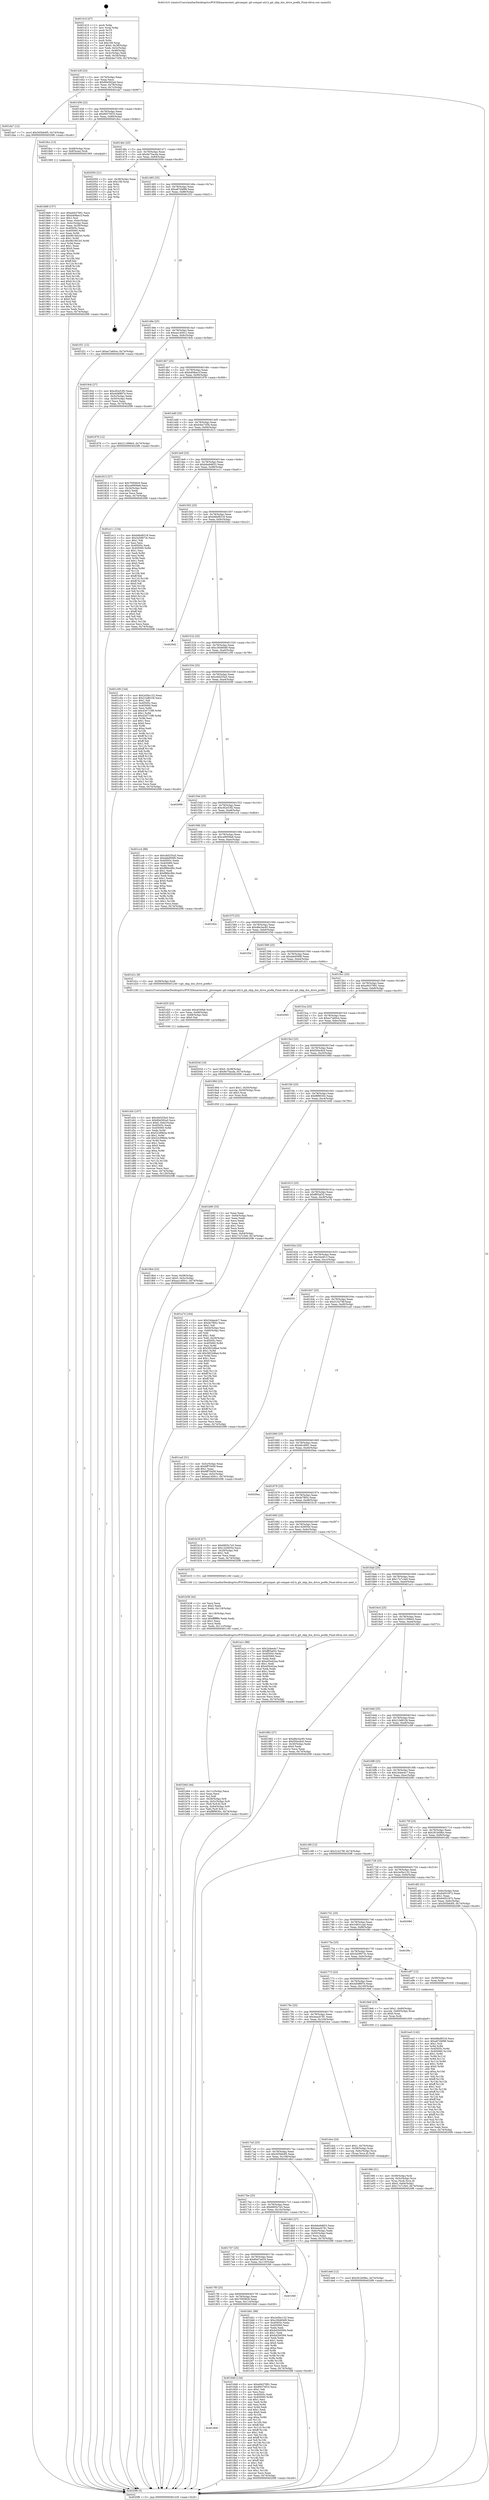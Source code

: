digraph "0x401410" {
  label = "0x401410 (/mnt/c/Users/mathe/Desktop/tcc/POCII/binaries/extr_gitcompat..git-compat-util.h_git_skip_dos_drive_prefix_Final-ollvm.out::main(0))"
  labelloc = "t"
  node[shape=record]

  Entry [label="",width=0.3,height=0.3,shape=circle,fillcolor=black,style=filled]
  "0x40143f" [label="{
     0x40143f [23]\l
     | [instrs]\l
     &nbsp;&nbsp;0x40143f \<+3\>: mov -0x74(%rbp),%eax\l
     &nbsp;&nbsp;0x401442 \<+2\>: mov %eax,%ecx\l
     &nbsp;&nbsp;0x401444 \<+6\>: sub $0x80e592a0,%ecx\l
     &nbsp;&nbsp;0x40144a \<+3\>: mov %eax,-0x78(%rbp)\l
     &nbsp;&nbsp;0x40144d \<+3\>: mov %ecx,-0x7c(%rbp)\l
     &nbsp;&nbsp;0x401450 \<+6\>: je 0000000000401da7 \<main+0x997\>\l
  }"]
  "0x401da7" [label="{
     0x401da7 [12]\l
     | [instrs]\l
     &nbsp;&nbsp;0x401da7 \<+7\>: movl $0x505b64f5,-0x74(%rbp)\l
     &nbsp;&nbsp;0x401dae \<+5\>: jmp 00000000004020f6 \<main+0xce6\>\l
  }"]
  "0x401456" [label="{
     0x401456 [22]\l
     | [instrs]\l
     &nbsp;&nbsp;0x401456 \<+5\>: jmp 000000000040145b \<main+0x4b\>\l
     &nbsp;&nbsp;0x40145b \<+3\>: mov -0x78(%rbp),%eax\l
     &nbsp;&nbsp;0x40145e \<+5\>: sub $0x89370f10,%eax\l
     &nbsp;&nbsp;0x401463 \<+3\>: mov %eax,-0x80(%rbp)\l
     &nbsp;&nbsp;0x401466 \<+6\>: je 00000000004018cc \<main+0x4bc\>\l
  }"]
  Exit [label="",width=0.3,height=0.3,shape=circle,fillcolor=black,style=filled,peripheries=2]
  "0x4018cc" [label="{
     0x4018cc [13]\l
     | [instrs]\l
     &nbsp;&nbsp;0x4018cc \<+4\>: mov -0x48(%rbp),%rax\l
     &nbsp;&nbsp;0x4018d0 \<+4\>: mov 0x8(%rax),%rdi\l
     &nbsp;&nbsp;0x4018d4 \<+5\>: call 0000000000401060 \<atoi@plt\>\l
     | [calls]\l
     &nbsp;&nbsp;0x401060 \{1\} (unknown)\l
  }"]
  "0x40146c" [label="{
     0x40146c [25]\l
     | [instrs]\l
     &nbsp;&nbsp;0x40146c \<+5\>: jmp 0000000000401471 \<main+0x61\>\l
     &nbsp;&nbsp;0x401471 \<+3\>: mov -0x78(%rbp),%eax\l
     &nbsp;&nbsp;0x401474 \<+5\>: sub $0x9e75acda,%eax\l
     &nbsp;&nbsp;0x401479 \<+6\>: mov %eax,-0x84(%rbp)\l
     &nbsp;&nbsp;0x40147f \<+6\>: je 0000000000402050 \<main+0xc40\>\l
  }"]
  "0x401ea3" [label="{
     0x401ea3 [142]\l
     | [instrs]\l
     &nbsp;&nbsp;0x401ea3 \<+5\>: mov $0xb6bd9318,%ecx\l
     &nbsp;&nbsp;0x401ea8 \<+5\>: mov $0xa87d4f98,%edx\l
     &nbsp;&nbsp;0x401ead \<+3\>: mov $0x1,%sil\l
     &nbsp;&nbsp;0x401eb0 \<+3\>: xor %r8d,%r8d\l
     &nbsp;&nbsp;0x401eb3 \<+8\>: mov 0x40505c,%r9d\l
     &nbsp;&nbsp;0x401ebb \<+8\>: mov 0x405060,%r10d\l
     &nbsp;&nbsp;0x401ec3 \<+4\>: sub $0x1,%r8d\l
     &nbsp;&nbsp;0x401ec7 \<+3\>: mov %r9d,%r11d\l
     &nbsp;&nbsp;0x401eca \<+3\>: add %r8d,%r11d\l
     &nbsp;&nbsp;0x401ecd \<+4\>: imul %r11d,%r9d\l
     &nbsp;&nbsp;0x401ed1 \<+4\>: and $0x1,%r9d\l
     &nbsp;&nbsp;0x401ed5 \<+4\>: cmp $0x0,%r9d\l
     &nbsp;&nbsp;0x401ed9 \<+3\>: sete %bl\l
     &nbsp;&nbsp;0x401edc \<+4\>: cmp $0xa,%r10d\l
     &nbsp;&nbsp;0x401ee0 \<+4\>: setl %r14b\l
     &nbsp;&nbsp;0x401ee4 \<+3\>: mov %bl,%r15b\l
     &nbsp;&nbsp;0x401ee7 \<+4\>: xor $0xff,%r15b\l
     &nbsp;&nbsp;0x401eeb \<+3\>: mov %r14b,%r12b\l
     &nbsp;&nbsp;0x401eee \<+4\>: xor $0xff,%r12b\l
     &nbsp;&nbsp;0x401ef2 \<+4\>: xor $0x1,%sil\l
     &nbsp;&nbsp;0x401ef6 \<+3\>: mov %r15b,%r13b\l
     &nbsp;&nbsp;0x401ef9 \<+4\>: and $0xff,%r13b\l
     &nbsp;&nbsp;0x401efd \<+3\>: and %sil,%bl\l
     &nbsp;&nbsp;0x401f00 \<+3\>: mov %r12b,%al\l
     &nbsp;&nbsp;0x401f03 \<+2\>: and $0xff,%al\l
     &nbsp;&nbsp;0x401f05 \<+3\>: and %sil,%r14b\l
     &nbsp;&nbsp;0x401f08 \<+3\>: or %bl,%r13b\l
     &nbsp;&nbsp;0x401f0b \<+3\>: or %r14b,%al\l
     &nbsp;&nbsp;0x401f0e \<+3\>: xor %al,%r13b\l
     &nbsp;&nbsp;0x401f11 \<+3\>: or %r12b,%r15b\l
     &nbsp;&nbsp;0x401f14 \<+4\>: xor $0xff,%r15b\l
     &nbsp;&nbsp;0x401f18 \<+4\>: or $0x1,%sil\l
     &nbsp;&nbsp;0x401f1c \<+3\>: and %sil,%r15b\l
     &nbsp;&nbsp;0x401f1f \<+3\>: or %r15b,%r13b\l
     &nbsp;&nbsp;0x401f22 \<+4\>: test $0x1,%r13b\l
     &nbsp;&nbsp;0x401f26 \<+3\>: cmovne %edx,%ecx\l
     &nbsp;&nbsp;0x401f29 \<+3\>: mov %ecx,-0x74(%rbp)\l
     &nbsp;&nbsp;0x401f2c \<+5\>: jmp 00000000004020f6 \<main+0xce6\>\l
  }"]
  "0x402050" [label="{
     0x402050 [21]\l
     | [instrs]\l
     &nbsp;&nbsp;0x402050 \<+3\>: mov -0x38(%rbp),%eax\l
     &nbsp;&nbsp;0x402053 \<+7\>: add $0x108,%rsp\l
     &nbsp;&nbsp;0x40205a \<+1\>: pop %rbx\l
     &nbsp;&nbsp;0x40205b \<+2\>: pop %r12\l
     &nbsp;&nbsp;0x40205d \<+2\>: pop %r13\l
     &nbsp;&nbsp;0x40205f \<+2\>: pop %r14\l
     &nbsp;&nbsp;0x402061 \<+2\>: pop %r15\l
     &nbsp;&nbsp;0x402063 \<+1\>: pop %rbp\l
     &nbsp;&nbsp;0x402064 \<+1\>: ret\l
  }"]
  "0x401485" [label="{
     0x401485 [25]\l
     | [instrs]\l
     &nbsp;&nbsp;0x401485 \<+5\>: jmp 000000000040148a \<main+0x7a\>\l
     &nbsp;&nbsp;0x40148a \<+3\>: mov -0x78(%rbp),%eax\l
     &nbsp;&nbsp;0x40148d \<+5\>: sub $0xa87d4f98,%eax\l
     &nbsp;&nbsp;0x401492 \<+6\>: mov %eax,-0x88(%rbp)\l
     &nbsp;&nbsp;0x401498 \<+6\>: je 0000000000401f31 \<main+0xb21\>\l
  }"]
  "0x401de6" [label="{
     0x401de6 [12]\l
     | [instrs]\l
     &nbsp;&nbsp;0x401de6 \<+7\>: movl $0x261b09bc,-0x74(%rbp)\l
     &nbsp;&nbsp;0x401ded \<+5\>: jmp 00000000004020f6 \<main+0xce6\>\l
  }"]
  "0x401f31" [label="{
     0x401f31 [12]\l
     | [instrs]\l
     &nbsp;&nbsp;0x401f31 \<+7\>: movl $0xec7a60ce,-0x74(%rbp)\l
     &nbsp;&nbsp;0x401f38 \<+5\>: jmp 00000000004020f6 \<main+0xce6\>\l
  }"]
  "0x40149e" [label="{
     0x40149e [25]\l
     | [instrs]\l
     &nbsp;&nbsp;0x40149e \<+5\>: jmp 00000000004014a3 \<main+0x93\>\l
     &nbsp;&nbsp;0x4014a3 \<+3\>: mov -0x78(%rbp),%eax\l
     &nbsp;&nbsp;0x4014a6 \<+5\>: sub $0xaa1400c1,%eax\l
     &nbsp;&nbsp;0x4014ab \<+6\>: mov %eax,-0x8c(%rbp)\l
     &nbsp;&nbsp;0x4014b1 \<+6\>: je 00000000004019cb \<main+0x5bb\>\l
  }"]
  "0x401d3c" [label="{
     0x401d3c [107]\l
     | [instrs]\l
     &nbsp;&nbsp;0x401d3c \<+5\>: mov $0xc6d255a5,%esi\l
     &nbsp;&nbsp;0x401d41 \<+5\>: mov $0x80e592a0,%ecx\l
     &nbsp;&nbsp;0x401d46 \<+7\>: movl $0x0,-0x6c(%rbp)\l
     &nbsp;&nbsp;0x401d4d \<+7\>: mov 0x40505c,%edx\l
     &nbsp;&nbsp;0x401d54 \<+8\>: mov 0x405060,%r8d\l
     &nbsp;&nbsp;0x401d5c \<+3\>: mov %edx,%r9d\l
     &nbsp;&nbsp;0x401d5f \<+7\>: sub $0x52c99b0a,%r9d\l
     &nbsp;&nbsp;0x401d66 \<+4\>: sub $0x1,%r9d\l
     &nbsp;&nbsp;0x401d6a \<+7\>: add $0x52c99b0a,%r9d\l
     &nbsp;&nbsp;0x401d71 \<+4\>: imul %r9d,%edx\l
     &nbsp;&nbsp;0x401d75 \<+3\>: and $0x1,%edx\l
     &nbsp;&nbsp;0x401d78 \<+3\>: cmp $0x0,%edx\l
     &nbsp;&nbsp;0x401d7b \<+4\>: sete %r10b\l
     &nbsp;&nbsp;0x401d7f \<+4\>: cmp $0xa,%r8d\l
     &nbsp;&nbsp;0x401d83 \<+4\>: setl %r11b\l
     &nbsp;&nbsp;0x401d87 \<+3\>: mov %r10b,%bl\l
     &nbsp;&nbsp;0x401d8a \<+3\>: and %r11b,%bl\l
     &nbsp;&nbsp;0x401d8d \<+3\>: xor %r11b,%r10b\l
     &nbsp;&nbsp;0x401d90 \<+3\>: or %r10b,%bl\l
     &nbsp;&nbsp;0x401d93 \<+3\>: test $0x1,%bl\l
     &nbsp;&nbsp;0x401d96 \<+3\>: cmovne %ecx,%esi\l
     &nbsp;&nbsp;0x401d99 \<+3\>: mov %esi,-0x74(%rbp)\l
     &nbsp;&nbsp;0x401d9c \<+6\>: mov %eax,-0x120(%rbp)\l
     &nbsp;&nbsp;0x401da2 \<+5\>: jmp 00000000004020f6 \<main+0xce6\>\l
  }"]
  "0x4019cb" [label="{
     0x4019cb [27]\l
     | [instrs]\l
     &nbsp;&nbsp;0x4019cb \<+5\>: mov $0xc92e53f2,%eax\l
     &nbsp;&nbsp;0x4019d0 \<+5\>: mov $0x4d4f897e,%ecx\l
     &nbsp;&nbsp;0x4019d5 \<+3\>: mov -0x5c(%rbp),%edx\l
     &nbsp;&nbsp;0x4019d8 \<+3\>: cmp -0x50(%rbp),%edx\l
     &nbsp;&nbsp;0x4019db \<+3\>: cmovl %ecx,%eax\l
     &nbsp;&nbsp;0x4019de \<+3\>: mov %eax,-0x74(%rbp)\l
     &nbsp;&nbsp;0x4019e1 \<+5\>: jmp 00000000004020f6 \<main+0xce6\>\l
  }"]
  "0x4014b7" [label="{
     0x4014b7 [25]\l
     | [instrs]\l
     &nbsp;&nbsp;0x4014b7 \<+5\>: jmp 00000000004014bc \<main+0xac\>\l
     &nbsp;&nbsp;0x4014bc \<+3\>: mov -0x78(%rbp),%eax\l
     &nbsp;&nbsp;0x4014bf \<+5\>: sub $0xb408ee1f,%eax\l
     &nbsp;&nbsp;0x4014c4 \<+6\>: mov %eax,-0x90(%rbp)\l
     &nbsp;&nbsp;0x4014ca \<+6\>: je 0000000000401976 \<main+0x566\>\l
  }"]
  "0x401d25" [label="{
     0x401d25 [23]\l
     | [instrs]\l
     &nbsp;&nbsp;0x401d25 \<+10\>: movabs $0x4030b6,%rdi\l
     &nbsp;&nbsp;0x401d2f \<+3\>: mov %eax,-0x68(%rbp)\l
     &nbsp;&nbsp;0x401d32 \<+3\>: mov -0x68(%rbp),%esi\l
     &nbsp;&nbsp;0x401d35 \<+2\>: mov $0x0,%al\l
     &nbsp;&nbsp;0x401d37 \<+5\>: call 0000000000401040 \<printf@plt\>\l
     | [calls]\l
     &nbsp;&nbsp;0x401040 \{1\} (unknown)\l
  }"]
  "0x401976" [label="{
     0x401976 [12]\l
     | [instrs]\l
     &nbsp;&nbsp;0x401976 \<+7\>: movl $0x211996e5,-0x74(%rbp)\l
     &nbsp;&nbsp;0x40197d \<+5\>: jmp 00000000004020f6 \<main+0xce6\>\l
  }"]
  "0x4014d0" [label="{
     0x4014d0 [25]\l
     | [instrs]\l
     &nbsp;&nbsp;0x4014d0 \<+5\>: jmp 00000000004014d5 \<main+0xc5\>\l
     &nbsp;&nbsp;0x4014d5 \<+3\>: mov -0x78(%rbp),%eax\l
     &nbsp;&nbsp;0x4014d8 \<+5\>: sub $0xb4ec745b,%eax\l
     &nbsp;&nbsp;0x4014dd \<+6\>: mov %eax,-0x94(%rbp)\l
     &nbsp;&nbsp;0x4014e3 \<+6\>: je 0000000000401813 \<main+0x403\>\l
  }"]
  "0x401b64" [label="{
     0x401b64 [44]\l
     | [instrs]\l
     &nbsp;&nbsp;0x401b64 \<+6\>: mov -0x11c(%rbp),%ecx\l
     &nbsp;&nbsp;0x401b6a \<+3\>: imul %eax,%ecx\l
     &nbsp;&nbsp;0x401b6d \<+3\>: mov %cl,%dil\l
     &nbsp;&nbsp;0x401b70 \<+4\>: mov -0x58(%rbp),%r8\l
     &nbsp;&nbsp;0x401b74 \<+4\>: movslq -0x5c(%rbp),%r9\l
     &nbsp;&nbsp;0x401b78 \<+4\>: mov (%r8,%r9,8),%r8\l
     &nbsp;&nbsp;0x401b7c \<+4\>: movslq -0x64(%rbp),%r9\l
     &nbsp;&nbsp;0x401b80 \<+4\>: mov %dil,(%r8,%r9,1)\l
     &nbsp;&nbsp;0x401b84 \<+7\>: movl $0xf8f9030c,-0x74(%rbp)\l
     &nbsp;&nbsp;0x401b8b \<+5\>: jmp 00000000004020f6 \<main+0xce6\>\l
  }"]
  "0x401813" [label="{
     0x401813 [27]\l
     | [instrs]\l
     &nbsp;&nbsp;0x401813 \<+5\>: mov $0x7f3f3829,%eax\l
     &nbsp;&nbsp;0x401818 \<+5\>: mov $0xce9959e8,%ecx\l
     &nbsp;&nbsp;0x40181d \<+3\>: mov -0x34(%rbp),%edx\l
     &nbsp;&nbsp;0x401820 \<+3\>: cmp $0x2,%edx\l
     &nbsp;&nbsp;0x401823 \<+3\>: cmovne %ecx,%eax\l
     &nbsp;&nbsp;0x401826 \<+3\>: mov %eax,-0x74(%rbp)\l
     &nbsp;&nbsp;0x401829 \<+5\>: jmp 00000000004020f6 \<main+0xce6\>\l
  }"]
  "0x4014e9" [label="{
     0x4014e9 [25]\l
     | [instrs]\l
     &nbsp;&nbsp;0x4014e9 \<+5\>: jmp 00000000004014ee \<main+0xde\>\l
     &nbsp;&nbsp;0x4014ee \<+3\>: mov -0x78(%rbp),%eax\l
     &nbsp;&nbsp;0x4014f1 \<+5\>: sub $0xb6a9d653,%eax\l
     &nbsp;&nbsp;0x4014f6 \<+6\>: mov %eax,-0x98(%rbp)\l
     &nbsp;&nbsp;0x4014fc \<+6\>: je 0000000000401e11 \<main+0xa01\>\l
  }"]
  "0x4020f6" [label="{
     0x4020f6 [5]\l
     | [instrs]\l
     &nbsp;&nbsp;0x4020f6 \<+5\>: jmp 000000000040143f \<main+0x2f\>\l
  }"]
  "0x401410" [label="{
     0x401410 [47]\l
     | [instrs]\l
     &nbsp;&nbsp;0x401410 \<+1\>: push %rbp\l
     &nbsp;&nbsp;0x401411 \<+3\>: mov %rsp,%rbp\l
     &nbsp;&nbsp;0x401414 \<+2\>: push %r15\l
     &nbsp;&nbsp;0x401416 \<+2\>: push %r14\l
     &nbsp;&nbsp;0x401418 \<+2\>: push %r13\l
     &nbsp;&nbsp;0x40141a \<+2\>: push %r12\l
     &nbsp;&nbsp;0x40141c \<+1\>: push %rbx\l
     &nbsp;&nbsp;0x40141d \<+7\>: sub $0x108,%rsp\l
     &nbsp;&nbsp;0x401424 \<+7\>: movl $0x0,-0x38(%rbp)\l
     &nbsp;&nbsp;0x40142b \<+3\>: mov %edi,-0x3c(%rbp)\l
     &nbsp;&nbsp;0x40142e \<+4\>: mov %rsi,-0x48(%rbp)\l
     &nbsp;&nbsp;0x401432 \<+3\>: mov -0x3c(%rbp),%edi\l
     &nbsp;&nbsp;0x401435 \<+3\>: mov %edi,-0x34(%rbp)\l
     &nbsp;&nbsp;0x401438 \<+7\>: movl $0xb4ec745b,-0x74(%rbp)\l
  }"]
  "0x401b38" [label="{
     0x401b38 [44]\l
     | [instrs]\l
     &nbsp;&nbsp;0x401b38 \<+2\>: xor %ecx,%ecx\l
     &nbsp;&nbsp;0x401b3a \<+5\>: mov $0x2,%edx\l
     &nbsp;&nbsp;0x401b3f \<+6\>: mov %edx,-0x118(%rbp)\l
     &nbsp;&nbsp;0x401b45 \<+1\>: cltd\l
     &nbsp;&nbsp;0x401b46 \<+6\>: mov -0x118(%rbp),%esi\l
     &nbsp;&nbsp;0x401b4c \<+2\>: idiv %esi\l
     &nbsp;&nbsp;0x401b4e \<+6\>: imul $0xfffffffe,%edx,%edx\l
     &nbsp;&nbsp;0x401b54 \<+3\>: sub $0x1,%ecx\l
     &nbsp;&nbsp;0x401b57 \<+2\>: sub %ecx,%edx\l
     &nbsp;&nbsp;0x401b59 \<+6\>: mov %edx,-0x11c(%rbp)\l
     &nbsp;&nbsp;0x401b5f \<+5\>: call 0000000000401160 \<next_i\>\l
     | [calls]\l
     &nbsp;&nbsp;0x401160 \{1\} (/mnt/c/Users/mathe/Desktop/tcc/POCII/binaries/extr_gitcompat..git-compat-util.h_git_skip_dos_drive_prefix_Final-ollvm.out::next_i)\l
  }"]
  "0x401e11" [label="{
     0x401e11 [134]\l
     | [instrs]\l
     &nbsp;&nbsp;0x401e11 \<+5\>: mov $0xb6bd9318,%eax\l
     &nbsp;&nbsp;0x401e16 \<+5\>: mov $0x3a59973c,%ecx\l
     &nbsp;&nbsp;0x401e1b \<+2\>: mov $0x1,%dl\l
     &nbsp;&nbsp;0x401e1d \<+2\>: xor %esi,%esi\l
     &nbsp;&nbsp;0x401e1f \<+7\>: mov 0x40505c,%edi\l
     &nbsp;&nbsp;0x401e26 \<+8\>: mov 0x405060,%r8d\l
     &nbsp;&nbsp;0x401e2e \<+3\>: sub $0x1,%esi\l
     &nbsp;&nbsp;0x401e31 \<+3\>: mov %edi,%r9d\l
     &nbsp;&nbsp;0x401e34 \<+3\>: add %esi,%r9d\l
     &nbsp;&nbsp;0x401e37 \<+4\>: imul %r9d,%edi\l
     &nbsp;&nbsp;0x401e3b \<+3\>: and $0x1,%edi\l
     &nbsp;&nbsp;0x401e3e \<+3\>: cmp $0x0,%edi\l
     &nbsp;&nbsp;0x401e41 \<+4\>: sete %r10b\l
     &nbsp;&nbsp;0x401e45 \<+4\>: cmp $0xa,%r8d\l
     &nbsp;&nbsp;0x401e49 \<+4\>: setl %r11b\l
     &nbsp;&nbsp;0x401e4d \<+3\>: mov %r10b,%bl\l
     &nbsp;&nbsp;0x401e50 \<+3\>: xor $0xff,%bl\l
     &nbsp;&nbsp;0x401e53 \<+3\>: mov %r11b,%r14b\l
     &nbsp;&nbsp;0x401e56 \<+4\>: xor $0xff,%r14b\l
     &nbsp;&nbsp;0x401e5a \<+3\>: xor $0x0,%dl\l
     &nbsp;&nbsp;0x401e5d \<+3\>: mov %bl,%r15b\l
     &nbsp;&nbsp;0x401e60 \<+4\>: and $0x0,%r15b\l
     &nbsp;&nbsp;0x401e64 \<+3\>: and %dl,%r10b\l
     &nbsp;&nbsp;0x401e67 \<+3\>: mov %r14b,%r12b\l
     &nbsp;&nbsp;0x401e6a \<+4\>: and $0x0,%r12b\l
     &nbsp;&nbsp;0x401e6e \<+3\>: and %dl,%r11b\l
     &nbsp;&nbsp;0x401e71 \<+3\>: or %r10b,%r15b\l
     &nbsp;&nbsp;0x401e74 \<+3\>: or %r11b,%r12b\l
     &nbsp;&nbsp;0x401e77 \<+3\>: xor %r12b,%r15b\l
     &nbsp;&nbsp;0x401e7a \<+3\>: or %r14b,%bl\l
     &nbsp;&nbsp;0x401e7d \<+3\>: xor $0xff,%bl\l
     &nbsp;&nbsp;0x401e80 \<+3\>: or $0x0,%dl\l
     &nbsp;&nbsp;0x401e83 \<+2\>: and %dl,%bl\l
     &nbsp;&nbsp;0x401e85 \<+3\>: or %bl,%r15b\l
     &nbsp;&nbsp;0x401e88 \<+4\>: test $0x1,%r15b\l
     &nbsp;&nbsp;0x401e8c \<+3\>: cmovne %ecx,%eax\l
     &nbsp;&nbsp;0x401e8f \<+3\>: mov %eax,-0x74(%rbp)\l
     &nbsp;&nbsp;0x401e92 \<+5\>: jmp 00000000004020f6 \<main+0xce6\>\l
  }"]
  "0x401502" [label="{
     0x401502 [25]\l
     | [instrs]\l
     &nbsp;&nbsp;0x401502 \<+5\>: jmp 0000000000401507 \<main+0xf7\>\l
     &nbsp;&nbsp;0x401507 \<+3\>: mov -0x78(%rbp),%eax\l
     &nbsp;&nbsp;0x40150a \<+5\>: sub $0xb6bd9318,%eax\l
     &nbsp;&nbsp;0x40150f \<+6\>: mov %eax,-0x9c(%rbp)\l
     &nbsp;&nbsp;0x401515 \<+6\>: je 00000000004020d2 \<main+0xcc2\>\l
  }"]
  "0x4019fd" [label="{
     0x4019fd [31]\l
     | [instrs]\l
     &nbsp;&nbsp;0x4019fd \<+4\>: mov -0x58(%rbp),%rdi\l
     &nbsp;&nbsp;0x401a01 \<+4\>: movslq -0x5c(%rbp),%rcx\l
     &nbsp;&nbsp;0x401a05 \<+4\>: mov %rax,(%rdi,%rcx,8)\l
     &nbsp;&nbsp;0x401a09 \<+7\>: movl $0x0,-0x64(%rbp)\l
     &nbsp;&nbsp;0x401a10 \<+7\>: movl $0x17e7c3e0,-0x74(%rbp)\l
     &nbsp;&nbsp;0x401a17 \<+5\>: jmp 00000000004020f6 \<main+0xce6\>\l
  }"]
  "0x4020d2" [label="{
     0x4020d2\l
  }", style=dashed]
  "0x40151b" [label="{
     0x40151b [25]\l
     | [instrs]\l
     &nbsp;&nbsp;0x40151b \<+5\>: jmp 0000000000401520 \<main+0x110\>\l
     &nbsp;&nbsp;0x401520 \<+3\>: mov -0x78(%rbp),%eax\l
     &nbsp;&nbsp;0x401523 \<+5\>: sub $0xc36460d9,%eax\l
     &nbsp;&nbsp;0x401528 \<+6\>: mov %eax,-0xa0(%rbp)\l
     &nbsp;&nbsp;0x40152e \<+6\>: je 0000000000401c09 \<main+0x7f9\>\l
  }"]
  "0x4019b4" [label="{
     0x4019b4 [23]\l
     | [instrs]\l
     &nbsp;&nbsp;0x4019b4 \<+4\>: mov %rax,-0x58(%rbp)\l
     &nbsp;&nbsp;0x4019b8 \<+7\>: movl $0x0,-0x5c(%rbp)\l
     &nbsp;&nbsp;0x4019bf \<+7\>: movl $0xaa1400c1,-0x74(%rbp)\l
     &nbsp;&nbsp;0x4019c6 \<+5\>: jmp 00000000004020f6 \<main+0xce6\>\l
  }"]
  "0x401c09" [label="{
     0x401c09 [144]\l
     | [instrs]\l
     &nbsp;&nbsp;0x401c09 \<+5\>: mov $0x2e5bc132,%eax\l
     &nbsp;&nbsp;0x401c0e \<+5\>: mov $0x21b801f4,%ecx\l
     &nbsp;&nbsp;0x401c13 \<+2\>: mov $0x1,%dl\l
     &nbsp;&nbsp;0x401c15 \<+7\>: mov 0x40505c,%esi\l
     &nbsp;&nbsp;0x401c1c \<+7\>: mov 0x405060,%edi\l
     &nbsp;&nbsp;0x401c23 \<+3\>: mov %esi,%r8d\l
     &nbsp;&nbsp;0x401c26 \<+7\>: add $0x43d715f8,%r8d\l
     &nbsp;&nbsp;0x401c2d \<+4\>: sub $0x1,%r8d\l
     &nbsp;&nbsp;0x401c31 \<+7\>: sub $0x43d715f8,%r8d\l
     &nbsp;&nbsp;0x401c38 \<+4\>: imul %r8d,%esi\l
     &nbsp;&nbsp;0x401c3c \<+3\>: and $0x1,%esi\l
     &nbsp;&nbsp;0x401c3f \<+3\>: cmp $0x0,%esi\l
     &nbsp;&nbsp;0x401c42 \<+4\>: sete %r9b\l
     &nbsp;&nbsp;0x401c46 \<+3\>: cmp $0xa,%edi\l
     &nbsp;&nbsp;0x401c49 \<+4\>: setl %r10b\l
     &nbsp;&nbsp;0x401c4d \<+3\>: mov %r9b,%r11b\l
     &nbsp;&nbsp;0x401c50 \<+4\>: xor $0xff,%r11b\l
     &nbsp;&nbsp;0x401c54 \<+3\>: mov %r10b,%bl\l
     &nbsp;&nbsp;0x401c57 \<+3\>: xor $0xff,%bl\l
     &nbsp;&nbsp;0x401c5a \<+3\>: xor $0x1,%dl\l
     &nbsp;&nbsp;0x401c5d \<+3\>: mov %r11b,%r14b\l
     &nbsp;&nbsp;0x401c60 \<+4\>: and $0xff,%r14b\l
     &nbsp;&nbsp;0x401c64 \<+3\>: and %dl,%r9b\l
     &nbsp;&nbsp;0x401c67 \<+3\>: mov %bl,%r15b\l
     &nbsp;&nbsp;0x401c6a \<+4\>: and $0xff,%r15b\l
     &nbsp;&nbsp;0x401c6e \<+3\>: and %dl,%r10b\l
     &nbsp;&nbsp;0x401c71 \<+3\>: or %r9b,%r14b\l
     &nbsp;&nbsp;0x401c74 \<+3\>: or %r10b,%r15b\l
     &nbsp;&nbsp;0x401c77 \<+3\>: xor %r15b,%r14b\l
     &nbsp;&nbsp;0x401c7a \<+3\>: or %bl,%r11b\l
     &nbsp;&nbsp;0x401c7d \<+4\>: xor $0xff,%r11b\l
     &nbsp;&nbsp;0x401c81 \<+3\>: or $0x1,%dl\l
     &nbsp;&nbsp;0x401c84 \<+3\>: and %dl,%r11b\l
     &nbsp;&nbsp;0x401c87 \<+3\>: or %r11b,%r14b\l
     &nbsp;&nbsp;0x401c8a \<+4\>: test $0x1,%r14b\l
     &nbsp;&nbsp;0x401c8e \<+3\>: cmovne %ecx,%eax\l
     &nbsp;&nbsp;0x401c91 \<+3\>: mov %eax,-0x74(%rbp)\l
     &nbsp;&nbsp;0x401c94 \<+5\>: jmp 00000000004020f6 \<main+0xce6\>\l
  }"]
  "0x401534" [label="{
     0x401534 [25]\l
     | [instrs]\l
     &nbsp;&nbsp;0x401534 \<+5\>: jmp 0000000000401539 \<main+0x129\>\l
     &nbsp;&nbsp;0x401539 \<+3\>: mov -0x78(%rbp),%eax\l
     &nbsp;&nbsp;0x40153c \<+5\>: sub $0xc6d255a5,%eax\l
     &nbsp;&nbsp;0x401541 \<+6\>: mov %eax,-0xa4(%rbp)\l
     &nbsp;&nbsp;0x401547 \<+6\>: je 0000000000402099 \<main+0xc89\>\l
  }"]
  "0x4018d9" [label="{
     0x4018d9 [157]\l
     | [instrs]\l
     &nbsp;&nbsp;0x4018d9 \<+5\>: mov $0xe9437891,%ecx\l
     &nbsp;&nbsp;0x4018de \<+5\>: mov $0xb408ee1f,%edx\l
     &nbsp;&nbsp;0x4018e3 \<+3\>: mov $0x1,%sil\l
     &nbsp;&nbsp;0x4018e6 \<+3\>: mov %eax,-0x4c(%rbp)\l
     &nbsp;&nbsp;0x4018e9 \<+3\>: mov -0x4c(%rbp),%eax\l
     &nbsp;&nbsp;0x4018ec \<+3\>: mov %eax,-0x30(%rbp)\l
     &nbsp;&nbsp;0x4018ef \<+7\>: mov 0x40505c,%eax\l
     &nbsp;&nbsp;0x4018f6 \<+8\>: mov 0x405060,%r8d\l
     &nbsp;&nbsp;0x4018fe \<+3\>: mov %eax,%r9d\l
     &nbsp;&nbsp;0x401901 \<+7\>: add $0x9619d1b5,%r9d\l
     &nbsp;&nbsp;0x401908 \<+4\>: sub $0x1,%r9d\l
     &nbsp;&nbsp;0x40190c \<+7\>: sub $0x9619d1b5,%r9d\l
     &nbsp;&nbsp;0x401913 \<+4\>: imul %r9d,%eax\l
     &nbsp;&nbsp;0x401917 \<+3\>: and $0x1,%eax\l
     &nbsp;&nbsp;0x40191a \<+3\>: cmp $0x0,%eax\l
     &nbsp;&nbsp;0x40191d \<+4\>: sete %r10b\l
     &nbsp;&nbsp;0x401921 \<+4\>: cmp $0xa,%r8d\l
     &nbsp;&nbsp;0x401925 \<+4\>: setl %r11b\l
     &nbsp;&nbsp;0x401929 \<+3\>: mov %r10b,%bl\l
     &nbsp;&nbsp;0x40192c \<+3\>: xor $0xff,%bl\l
     &nbsp;&nbsp;0x40192f \<+3\>: mov %r11b,%r14b\l
     &nbsp;&nbsp;0x401932 \<+4\>: xor $0xff,%r14b\l
     &nbsp;&nbsp;0x401936 \<+4\>: xor $0x0,%sil\l
     &nbsp;&nbsp;0x40193a \<+3\>: mov %bl,%r15b\l
     &nbsp;&nbsp;0x40193d \<+4\>: and $0x0,%r15b\l
     &nbsp;&nbsp;0x401941 \<+3\>: and %sil,%r10b\l
     &nbsp;&nbsp;0x401944 \<+3\>: mov %r14b,%r12b\l
     &nbsp;&nbsp;0x401947 \<+4\>: and $0x0,%r12b\l
     &nbsp;&nbsp;0x40194b \<+3\>: and %sil,%r11b\l
     &nbsp;&nbsp;0x40194e \<+3\>: or %r10b,%r15b\l
     &nbsp;&nbsp;0x401951 \<+3\>: or %r11b,%r12b\l
     &nbsp;&nbsp;0x401954 \<+3\>: xor %r12b,%r15b\l
     &nbsp;&nbsp;0x401957 \<+3\>: or %r14b,%bl\l
     &nbsp;&nbsp;0x40195a \<+3\>: xor $0xff,%bl\l
     &nbsp;&nbsp;0x40195d \<+4\>: or $0x0,%sil\l
     &nbsp;&nbsp;0x401961 \<+3\>: and %sil,%bl\l
     &nbsp;&nbsp;0x401964 \<+3\>: or %bl,%r15b\l
     &nbsp;&nbsp;0x401967 \<+4\>: test $0x1,%r15b\l
     &nbsp;&nbsp;0x40196b \<+3\>: cmovne %edx,%ecx\l
     &nbsp;&nbsp;0x40196e \<+3\>: mov %ecx,-0x74(%rbp)\l
     &nbsp;&nbsp;0x401971 \<+5\>: jmp 00000000004020f6 \<main+0xce6\>\l
  }"]
  "0x402099" [label="{
     0x402099\l
  }", style=dashed]
  "0x40154d" [label="{
     0x40154d [25]\l
     | [instrs]\l
     &nbsp;&nbsp;0x40154d \<+5\>: jmp 0000000000401552 \<main+0x142\>\l
     &nbsp;&nbsp;0x401552 \<+3\>: mov -0x78(%rbp),%eax\l
     &nbsp;&nbsp;0x401555 \<+5\>: sub $0xc92e53f2,%eax\l
     &nbsp;&nbsp;0x40155a \<+6\>: mov %eax,-0xa8(%rbp)\l
     &nbsp;&nbsp;0x401560 \<+6\>: je 0000000000401cc4 \<main+0x8b4\>\l
  }"]
  "0x401809" [label="{
     0x401809\l
  }", style=dashed]
  "0x401cc4" [label="{
     0x401cc4 [88]\l
     | [instrs]\l
     &nbsp;&nbsp;0x401cc4 \<+5\>: mov $0xc6d255a5,%eax\l
     &nbsp;&nbsp;0x401cc9 \<+5\>: mov $0xdde956f0,%ecx\l
     &nbsp;&nbsp;0x401cce \<+7\>: mov 0x40505c,%edx\l
     &nbsp;&nbsp;0x401cd5 \<+7\>: mov 0x405060,%esi\l
     &nbsp;&nbsp;0x401cdc \<+2\>: mov %edx,%edi\l
     &nbsp;&nbsp;0x401cde \<+6\>: sub $0xf96bc86c,%edi\l
     &nbsp;&nbsp;0x401ce4 \<+3\>: sub $0x1,%edi\l
     &nbsp;&nbsp;0x401ce7 \<+6\>: add $0xf96bc86c,%edi\l
     &nbsp;&nbsp;0x401ced \<+3\>: imul %edi,%edx\l
     &nbsp;&nbsp;0x401cf0 \<+3\>: and $0x1,%edx\l
     &nbsp;&nbsp;0x401cf3 \<+3\>: cmp $0x0,%edx\l
     &nbsp;&nbsp;0x401cf6 \<+4\>: sete %r8b\l
     &nbsp;&nbsp;0x401cfa \<+3\>: cmp $0xa,%esi\l
     &nbsp;&nbsp;0x401cfd \<+4\>: setl %r9b\l
     &nbsp;&nbsp;0x401d01 \<+3\>: mov %r8b,%r10b\l
     &nbsp;&nbsp;0x401d04 \<+3\>: and %r9b,%r10b\l
     &nbsp;&nbsp;0x401d07 \<+3\>: xor %r9b,%r8b\l
     &nbsp;&nbsp;0x401d0a \<+3\>: or %r8b,%r10b\l
     &nbsp;&nbsp;0x401d0d \<+4\>: test $0x1,%r10b\l
     &nbsp;&nbsp;0x401d11 \<+3\>: cmovne %ecx,%eax\l
     &nbsp;&nbsp;0x401d14 \<+3\>: mov %eax,-0x74(%rbp)\l
     &nbsp;&nbsp;0x401d17 \<+5\>: jmp 00000000004020f6 \<main+0xce6\>\l
  }"]
  "0x401566" [label="{
     0x401566 [25]\l
     | [instrs]\l
     &nbsp;&nbsp;0x401566 \<+5\>: jmp 000000000040156b \<main+0x15b\>\l
     &nbsp;&nbsp;0x40156b \<+3\>: mov -0x78(%rbp),%eax\l
     &nbsp;&nbsp;0x40156e \<+5\>: sub $0xce9959e8,%eax\l
     &nbsp;&nbsp;0x401573 \<+6\>: mov %eax,-0xac(%rbp)\l
     &nbsp;&nbsp;0x401579 \<+6\>: je 000000000040182e \<main+0x41e\>\l
  }"]
  "0x401846" [label="{
     0x401846 [134]\l
     | [instrs]\l
     &nbsp;&nbsp;0x401846 \<+5\>: mov $0xe9437891,%eax\l
     &nbsp;&nbsp;0x40184b \<+5\>: mov $0x89370f10,%ecx\l
     &nbsp;&nbsp;0x401850 \<+2\>: mov $0x1,%dl\l
     &nbsp;&nbsp;0x401852 \<+2\>: xor %esi,%esi\l
     &nbsp;&nbsp;0x401854 \<+7\>: mov 0x40505c,%edi\l
     &nbsp;&nbsp;0x40185b \<+8\>: mov 0x405060,%r8d\l
     &nbsp;&nbsp;0x401863 \<+3\>: sub $0x1,%esi\l
     &nbsp;&nbsp;0x401866 \<+3\>: mov %edi,%r9d\l
     &nbsp;&nbsp;0x401869 \<+3\>: add %esi,%r9d\l
     &nbsp;&nbsp;0x40186c \<+4\>: imul %r9d,%edi\l
     &nbsp;&nbsp;0x401870 \<+3\>: and $0x1,%edi\l
     &nbsp;&nbsp;0x401873 \<+3\>: cmp $0x0,%edi\l
     &nbsp;&nbsp;0x401876 \<+4\>: sete %r10b\l
     &nbsp;&nbsp;0x40187a \<+4\>: cmp $0xa,%r8d\l
     &nbsp;&nbsp;0x40187e \<+4\>: setl %r11b\l
     &nbsp;&nbsp;0x401882 \<+3\>: mov %r10b,%bl\l
     &nbsp;&nbsp;0x401885 \<+3\>: xor $0xff,%bl\l
     &nbsp;&nbsp;0x401888 \<+3\>: mov %r11b,%r14b\l
     &nbsp;&nbsp;0x40188b \<+4\>: xor $0xff,%r14b\l
     &nbsp;&nbsp;0x40188f \<+3\>: xor $0x1,%dl\l
     &nbsp;&nbsp;0x401892 \<+3\>: mov %bl,%r15b\l
     &nbsp;&nbsp;0x401895 \<+4\>: and $0xff,%r15b\l
     &nbsp;&nbsp;0x401899 \<+3\>: and %dl,%r10b\l
     &nbsp;&nbsp;0x40189c \<+3\>: mov %r14b,%r12b\l
     &nbsp;&nbsp;0x40189f \<+4\>: and $0xff,%r12b\l
     &nbsp;&nbsp;0x4018a3 \<+3\>: and %dl,%r11b\l
     &nbsp;&nbsp;0x4018a6 \<+3\>: or %r10b,%r15b\l
     &nbsp;&nbsp;0x4018a9 \<+3\>: or %r11b,%r12b\l
     &nbsp;&nbsp;0x4018ac \<+3\>: xor %r12b,%r15b\l
     &nbsp;&nbsp;0x4018af \<+3\>: or %r14b,%bl\l
     &nbsp;&nbsp;0x4018b2 \<+3\>: xor $0xff,%bl\l
     &nbsp;&nbsp;0x4018b5 \<+3\>: or $0x1,%dl\l
     &nbsp;&nbsp;0x4018b8 \<+2\>: and %dl,%bl\l
     &nbsp;&nbsp;0x4018ba \<+3\>: or %bl,%r15b\l
     &nbsp;&nbsp;0x4018bd \<+4\>: test $0x1,%r15b\l
     &nbsp;&nbsp;0x4018c1 \<+3\>: cmovne %ecx,%eax\l
     &nbsp;&nbsp;0x4018c4 \<+3\>: mov %eax,-0x74(%rbp)\l
     &nbsp;&nbsp;0x4018c7 \<+5\>: jmp 00000000004020f6 \<main+0xce6\>\l
  }"]
  "0x40182e" [label="{
     0x40182e\l
  }", style=dashed]
  "0x40157f" [label="{
     0x40157f [25]\l
     | [instrs]\l
     &nbsp;&nbsp;0x40157f \<+5\>: jmp 0000000000401584 \<main+0x174\>\l
     &nbsp;&nbsp;0x401584 \<+3\>: mov -0x78(%rbp),%eax\l
     &nbsp;&nbsp;0x401587 \<+5\>: sub $0xd6e3ac85,%eax\l
     &nbsp;&nbsp;0x40158c \<+6\>: mov %eax,-0xb0(%rbp)\l
     &nbsp;&nbsp;0x401592 \<+6\>: je 0000000000401f3d \<main+0xb2d\>\l
  }"]
  "0x4017f0" [label="{
     0x4017f0 [25]\l
     | [instrs]\l
     &nbsp;&nbsp;0x4017f0 \<+5\>: jmp 00000000004017f5 \<main+0x3e5\>\l
     &nbsp;&nbsp;0x4017f5 \<+3\>: mov -0x78(%rbp),%eax\l
     &nbsp;&nbsp;0x4017f8 \<+5\>: sub $0x7f3f3829,%eax\l
     &nbsp;&nbsp;0x4017fd \<+6\>: mov %eax,-0x114(%rbp)\l
     &nbsp;&nbsp;0x401803 \<+6\>: je 0000000000401846 \<main+0x436\>\l
  }"]
  "0x401f3d" [label="{
     0x401f3d\l
  }", style=dashed]
  "0x401598" [label="{
     0x401598 [25]\l
     | [instrs]\l
     &nbsp;&nbsp;0x401598 \<+5\>: jmp 000000000040159d \<main+0x18d\>\l
     &nbsp;&nbsp;0x40159d \<+3\>: mov -0x78(%rbp),%eax\l
     &nbsp;&nbsp;0x4015a0 \<+5\>: sub $0xdde956f0,%eax\l
     &nbsp;&nbsp;0x4015a5 \<+6\>: mov %eax,-0xb4(%rbp)\l
     &nbsp;&nbsp;0x4015ab \<+6\>: je 0000000000401d1c \<main+0x90c\>\l
  }"]
  "0x401f49" [label="{
     0x401f49\l
  }", style=dashed]
  "0x401d1c" [label="{
     0x401d1c [9]\l
     | [instrs]\l
     &nbsp;&nbsp;0x401d1c \<+4\>: mov -0x58(%rbp),%rdi\l
     &nbsp;&nbsp;0x401d20 \<+5\>: call 0000000000401240 \<git_skip_dos_drive_prefix\>\l
     | [calls]\l
     &nbsp;&nbsp;0x401240 \{1\} (/mnt/c/Users/mathe/Desktop/tcc/POCII/binaries/extr_gitcompat..git-compat-util.h_git_skip_dos_drive_prefix_Final-ollvm.out::git_skip_dos_drive_prefix)\l
  }"]
  "0x4015b1" [label="{
     0x4015b1 [25]\l
     | [instrs]\l
     &nbsp;&nbsp;0x4015b1 \<+5\>: jmp 00000000004015b6 \<main+0x1a6\>\l
     &nbsp;&nbsp;0x4015b6 \<+3\>: mov -0x78(%rbp),%eax\l
     &nbsp;&nbsp;0x4015b9 \<+5\>: sub $0xe9437891,%eax\l
     &nbsp;&nbsp;0x4015be \<+6\>: mov %eax,-0xb8(%rbp)\l
     &nbsp;&nbsp;0x4015c4 \<+6\>: je 0000000000402065 \<main+0xc55\>\l
  }"]
  "0x4017d7" [label="{
     0x4017d7 [25]\l
     | [instrs]\l
     &nbsp;&nbsp;0x4017d7 \<+5\>: jmp 00000000004017dc \<main+0x3cc\>\l
     &nbsp;&nbsp;0x4017dc \<+3\>: mov -0x78(%rbp),%eax\l
     &nbsp;&nbsp;0x4017df \<+5\>: sub $0x6bd7a635,%eax\l
     &nbsp;&nbsp;0x4017e4 \<+6\>: mov %eax,-0x110(%rbp)\l
     &nbsp;&nbsp;0x4017ea \<+6\>: je 0000000000401f49 \<main+0xb39\>\l
  }"]
  "0x402065" [label="{
     0x402065\l
  }", style=dashed]
  "0x4015ca" [label="{
     0x4015ca [25]\l
     | [instrs]\l
     &nbsp;&nbsp;0x4015ca \<+5\>: jmp 00000000004015cf \<main+0x1bf\>\l
     &nbsp;&nbsp;0x4015cf \<+3\>: mov -0x78(%rbp),%eax\l
     &nbsp;&nbsp;0x4015d2 \<+5\>: sub $0xec7a60ce,%eax\l
     &nbsp;&nbsp;0x4015d7 \<+6\>: mov %eax,-0xbc(%rbp)\l
     &nbsp;&nbsp;0x4015dd \<+6\>: je 000000000040203d \<main+0xc2d\>\l
  }"]
  "0x401bb1" [label="{
     0x401bb1 [88]\l
     | [instrs]\l
     &nbsp;&nbsp;0x401bb1 \<+5\>: mov $0x2e5bc132,%eax\l
     &nbsp;&nbsp;0x401bb6 \<+5\>: mov $0xc36460d9,%ecx\l
     &nbsp;&nbsp;0x401bbb \<+7\>: mov 0x40505c,%edx\l
     &nbsp;&nbsp;0x401bc2 \<+7\>: mov 0x405060,%esi\l
     &nbsp;&nbsp;0x401bc9 \<+2\>: mov %edx,%edi\l
     &nbsp;&nbsp;0x401bcb \<+6\>: add $0xb42b0594,%edi\l
     &nbsp;&nbsp;0x401bd1 \<+3\>: sub $0x1,%edi\l
     &nbsp;&nbsp;0x401bd4 \<+6\>: sub $0xb42b0594,%edi\l
     &nbsp;&nbsp;0x401bda \<+3\>: imul %edi,%edx\l
     &nbsp;&nbsp;0x401bdd \<+3\>: and $0x1,%edx\l
     &nbsp;&nbsp;0x401be0 \<+3\>: cmp $0x0,%edx\l
     &nbsp;&nbsp;0x401be3 \<+4\>: sete %r8b\l
     &nbsp;&nbsp;0x401be7 \<+3\>: cmp $0xa,%esi\l
     &nbsp;&nbsp;0x401bea \<+4\>: setl %r9b\l
     &nbsp;&nbsp;0x401bee \<+3\>: mov %r8b,%r10b\l
     &nbsp;&nbsp;0x401bf1 \<+3\>: and %r9b,%r10b\l
     &nbsp;&nbsp;0x401bf4 \<+3\>: xor %r9b,%r8b\l
     &nbsp;&nbsp;0x401bf7 \<+3\>: or %r8b,%r10b\l
     &nbsp;&nbsp;0x401bfa \<+4\>: test $0x1,%r10b\l
     &nbsp;&nbsp;0x401bfe \<+3\>: cmovne %ecx,%eax\l
     &nbsp;&nbsp;0x401c01 \<+3\>: mov %eax,-0x74(%rbp)\l
     &nbsp;&nbsp;0x401c04 \<+5\>: jmp 00000000004020f6 \<main+0xce6\>\l
  }"]
  "0x40203d" [label="{
     0x40203d [19]\l
     | [instrs]\l
     &nbsp;&nbsp;0x40203d \<+7\>: movl $0x0,-0x38(%rbp)\l
     &nbsp;&nbsp;0x402044 \<+7\>: movl $0x9e75acda,-0x74(%rbp)\l
     &nbsp;&nbsp;0x40204b \<+5\>: jmp 00000000004020f6 \<main+0xce6\>\l
  }"]
  "0x4015e3" [label="{
     0x4015e3 [25]\l
     | [instrs]\l
     &nbsp;&nbsp;0x4015e3 \<+5\>: jmp 00000000004015e8 \<main+0x1d8\>\l
     &nbsp;&nbsp;0x4015e8 \<+3\>: mov -0x78(%rbp),%eax\l
     &nbsp;&nbsp;0x4015eb \<+5\>: sub $0xf30ec8c0,%eax\l
     &nbsp;&nbsp;0x4015f0 \<+6\>: mov %eax,-0xc0(%rbp)\l
     &nbsp;&nbsp;0x4015f6 \<+6\>: je 000000000040199d \<main+0x58d\>\l
  }"]
  "0x4017be" [label="{
     0x4017be [25]\l
     | [instrs]\l
     &nbsp;&nbsp;0x4017be \<+5\>: jmp 00000000004017c3 \<main+0x3b3\>\l
     &nbsp;&nbsp;0x4017c3 \<+3\>: mov -0x78(%rbp),%eax\l
     &nbsp;&nbsp;0x4017c6 \<+5\>: sub $0x6805c7e5,%eax\l
     &nbsp;&nbsp;0x4017cb \<+6\>: mov %eax,-0x10c(%rbp)\l
     &nbsp;&nbsp;0x4017d1 \<+6\>: je 0000000000401bb1 \<main+0x7a1\>\l
  }"]
  "0x40199d" [label="{
     0x40199d [23]\l
     | [instrs]\l
     &nbsp;&nbsp;0x40199d \<+7\>: movl $0x1,-0x50(%rbp)\l
     &nbsp;&nbsp;0x4019a4 \<+4\>: movslq -0x50(%rbp),%rax\l
     &nbsp;&nbsp;0x4019a8 \<+4\>: shl $0x3,%rax\l
     &nbsp;&nbsp;0x4019ac \<+3\>: mov %rax,%rdi\l
     &nbsp;&nbsp;0x4019af \<+5\>: call 0000000000401050 \<malloc@plt\>\l
     | [calls]\l
     &nbsp;&nbsp;0x401050 \{1\} (unknown)\l
  }"]
  "0x4015fc" [label="{
     0x4015fc [25]\l
     | [instrs]\l
     &nbsp;&nbsp;0x4015fc \<+5\>: jmp 0000000000401601 \<main+0x1f1\>\l
     &nbsp;&nbsp;0x401601 \<+3\>: mov -0x78(%rbp),%eax\l
     &nbsp;&nbsp;0x401604 \<+5\>: sub $0xf8f9030c,%eax\l
     &nbsp;&nbsp;0x401609 \<+6\>: mov %eax,-0xc4(%rbp)\l
     &nbsp;&nbsp;0x40160f \<+6\>: je 0000000000401b90 \<main+0x780\>\l
  }"]
  "0x401db3" [label="{
     0x401db3 [27]\l
     | [instrs]\l
     &nbsp;&nbsp;0x401db3 \<+5\>: mov $0xb6a9d653,%eax\l
     &nbsp;&nbsp;0x401db8 \<+5\>: mov $0x4eacb781,%ecx\l
     &nbsp;&nbsp;0x401dbd \<+3\>: mov -0x6c(%rbp),%edx\l
     &nbsp;&nbsp;0x401dc0 \<+3\>: cmp -0x50(%rbp),%edx\l
     &nbsp;&nbsp;0x401dc3 \<+3\>: cmovl %ecx,%eax\l
     &nbsp;&nbsp;0x401dc6 \<+3\>: mov %eax,-0x74(%rbp)\l
     &nbsp;&nbsp;0x401dc9 \<+5\>: jmp 00000000004020f6 \<main+0xce6\>\l
  }"]
  "0x401b90" [label="{
     0x401b90 [33]\l
     | [instrs]\l
     &nbsp;&nbsp;0x401b90 \<+2\>: xor %eax,%eax\l
     &nbsp;&nbsp;0x401b92 \<+3\>: mov -0x64(%rbp),%ecx\l
     &nbsp;&nbsp;0x401b95 \<+2\>: mov %eax,%edx\l
     &nbsp;&nbsp;0x401b97 \<+2\>: sub %ecx,%edx\l
     &nbsp;&nbsp;0x401b99 \<+2\>: mov %eax,%ecx\l
     &nbsp;&nbsp;0x401b9b \<+3\>: sub $0x1,%ecx\l
     &nbsp;&nbsp;0x401b9e \<+2\>: add %ecx,%edx\l
     &nbsp;&nbsp;0x401ba0 \<+2\>: sub %edx,%eax\l
     &nbsp;&nbsp;0x401ba2 \<+3\>: mov %eax,-0x64(%rbp)\l
     &nbsp;&nbsp;0x401ba5 \<+7\>: movl $0x17e7c3e0,-0x74(%rbp)\l
     &nbsp;&nbsp;0x401bac \<+5\>: jmp 00000000004020f6 \<main+0xce6\>\l
  }"]
  "0x401615" [label="{
     0x401615 [25]\l
     | [instrs]\l
     &nbsp;&nbsp;0x401615 \<+5\>: jmp 000000000040161a \<main+0x20a\>\l
     &nbsp;&nbsp;0x40161a \<+3\>: mov -0x78(%rbp),%eax\l
     &nbsp;&nbsp;0x40161d \<+5\>: sub $0xff05af32,%eax\l
     &nbsp;&nbsp;0x401622 \<+6\>: mov %eax,-0xc8(%rbp)\l
     &nbsp;&nbsp;0x401628 \<+6\>: je 0000000000401a74 \<main+0x664\>\l
  }"]
  "0x4017a5" [label="{
     0x4017a5 [25]\l
     | [instrs]\l
     &nbsp;&nbsp;0x4017a5 \<+5\>: jmp 00000000004017aa \<main+0x39a\>\l
     &nbsp;&nbsp;0x4017aa \<+3\>: mov -0x78(%rbp),%eax\l
     &nbsp;&nbsp;0x4017ad \<+5\>: sub $0x505b64f5,%eax\l
     &nbsp;&nbsp;0x4017b2 \<+6\>: mov %eax,-0x108(%rbp)\l
     &nbsp;&nbsp;0x4017b8 \<+6\>: je 0000000000401db3 \<main+0x9a3\>\l
  }"]
  "0x401a74" [label="{
     0x401a74 [164]\l
     | [instrs]\l
     &nbsp;&nbsp;0x401a74 \<+5\>: mov $0x244ee4c7,%eax\l
     &nbsp;&nbsp;0x401a79 \<+5\>: mov $0xde7f85c,%ecx\l
     &nbsp;&nbsp;0x401a7e \<+2\>: mov $0x1,%dl\l
     &nbsp;&nbsp;0x401a80 \<+3\>: mov -0x64(%rbp),%esi\l
     &nbsp;&nbsp;0x401a83 \<+3\>: cmp -0x60(%rbp),%esi\l
     &nbsp;&nbsp;0x401a86 \<+4\>: setl %dil\l
     &nbsp;&nbsp;0x401a8a \<+4\>: and $0x1,%dil\l
     &nbsp;&nbsp;0x401a8e \<+4\>: mov %dil,-0x29(%rbp)\l
     &nbsp;&nbsp;0x401a92 \<+7\>: mov 0x40505c,%esi\l
     &nbsp;&nbsp;0x401a99 \<+8\>: mov 0x405060,%r8d\l
     &nbsp;&nbsp;0x401aa1 \<+3\>: mov %esi,%r9d\l
     &nbsp;&nbsp;0x401aa4 \<+7\>: sub $0x5852d8a4,%r9d\l
     &nbsp;&nbsp;0x401aab \<+4\>: sub $0x1,%r9d\l
     &nbsp;&nbsp;0x401aaf \<+7\>: add $0x5852d8a4,%r9d\l
     &nbsp;&nbsp;0x401ab6 \<+4\>: imul %r9d,%esi\l
     &nbsp;&nbsp;0x401aba \<+3\>: and $0x1,%esi\l
     &nbsp;&nbsp;0x401abd \<+3\>: cmp $0x0,%esi\l
     &nbsp;&nbsp;0x401ac0 \<+4\>: sete %dil\l
     &nbsp;&nbsp;0x401ac4 \<+4\>: cmp $0xa,%r8d\l
     &nbsp;&nbsp;0x401ac8 \<+4\>: setl %r10b\l
     &nbsp;&nbsp;0x401acc \<+3\>: mov %dil,%r11b\l
     &nbsp;&nbsp;0x401acf \<+4\>: xor $0xff,%r11b\l
     &nbsp;&nbsp;0x401ad3 \<+3\>: mov %r10b,%bl\l
     &nbsp;&nbsp;0x401ad6 \<+3\>: xor $0xff,%bl\l
     &nbsp;&nbsp;0x401ad9 \<+3\>: xor $0x0,%dl\l
     &nbsp;&nbsp;0x401adc \<+3\>: mov %r11b,%r14b\l
     &nbsp;&nbsp;0x401adf \<+4\>: and $0x0,%r14b\l
     &nbsp;&nbsp;0x401ae3 \<+3\>: and %dl,%dil\l
     &nbsp;&nbsp;0x401ae6 \<+3\>: mov %bl,%r15b\l
     &nbsp;&nbsp;0x401ae9 \<+4\>: and $0x0,%r15b\l
     &nbsp;&nbsp;0x401aed \<+3\>: and %dl,%r10b\l
     &nbsp;&nbsp;0x401af0 \<+3\>: or %dil,%r14b\l
     &nbsp;&nbsp;0x401af3 \<+3\>: or %r10b,%r15b\l
     &nbsp;&nbsp;0x401af6 \<+3\>: xor %r15b,%r14b\l
     &nbsp;&nbsp;0x401af9 \<+3\>: or %bl,%r11b\l
     &nbsp;&nbsp;0x401afc \<+4\>: xor $0xff,%r11b\l
     &nbsp;&nbsp;0x401b00 \<+3\>: or $0x0,%dl\l
     &nbsp;&nbsp;0x401b03 \<+3\>: and %dl,%r11b\l
     &nbsp;&nbsp;0x401b06 \<+3\>: or %r11b,%r14b\l
     &nbsp;&nbsp;0x401b09 \<+4\>: test $0x1,%r14b\l
     &nbsp;&nbsp;0x401b0d \<+3\>: cmovne %ecx,%eax\l
     &nbsp;&nbsp;0x401b10 \<+3\>: mov %eax,-0x74(%rbp)\l
     &nbsp;&nbsp;0x401b13 \<+5\>: jmp 00000000004020f6 \<main+0xce6\>\l
  }"]
  "0x40162e" [label="{
     0x40162e [25]\l
     | [instrs]\l
     &nbsp;&nbsp;0x40162e \<+5\>: jmp 0000000000401633 \<main+0x223\>\l
     &nbsp;&nbsp;0x401633 \<+3\>: mov -0x78(%rbp),%eax\l
     &nbsp;&nbsp;0x401636 \<+5\>: sub $0x24a4f13,%eax\l
     &nbsp;&nbsp;0x40163b \<+6\>: mov %eax,-0xcc(%rbp)\l
     &nbsp;&nbsp;0x401641 \<+6\>: je 0000000000402031 \<main+0xc21\>\l
  }"]
  "0x401dce" [label="{
     0x401dce [24]\l
     | [instrs]\l
     &nbsp;&nbsp;0x401dce \<+7\>: movl $0x1,-0x70(%rbp)\l
     &nbsp;&nbsp;0x401dd5 \<+4\>: mov -0x58(%rbp),%rax\l
     &nbsp;&nbsp;0x401dd9 \<+4\>: movslq -0x6c(%rbp),%rcx\l
     &nbsp;&nbsp;0x401ddd \<+4\>: mov (%rax,%rcx,8),%rdi\l
     &nbsp;&nbsp;0x401de1 \<+5\>: call 0000000000401030 \<free@plt\>\l
     | [calls]\l
     &nbsp;&nbsp;0x401030 \{1\} (unknown)\l
  }"]
  "0x402031" [label="{
     0x402031\l
  }", style=dashed]
  "0x401647" [label="{
     0x401647 [25]\l
     | [instrs]\l
     &nbsp;&nbsp;0x401647 \<+5\>: jmp 000000000040164c \<main+0x23c\>\l
     &nbsp;&nbsp;0x40164c \<+3\>: mov -0x78(%rbp),%eax\l
     &nbsp;&nbsp;0x40164f \<+5\>: sub $0x314278f,%eax\l
     &nbsp;&nbsp;0x401654 \<+6\>: mov %eax,-0xd0(%rbp)\l
     &nbsp;&nbsp;0x40165a \<+6\>: je 0000000000401ca5 \<main+0x895\>\l
  }"]
  "0x40178c" [label="{
     0x40178c [25]\l
     | [instrs]\l
     &nbsp;&nbsp;0x40178c \<+5\>: jmp 0000000000401791 \<main+0x381\>\l
     &nbsp;&nbsp;0x401791 \<+3\>: mov -0x78(%rbp),%eax\l
     &nbsp;&nbsp;0x401794 \<+5\>: sub $0x4eacb781,%eax\l
     &nbsp;&nbsp;0x401799 \<+6\>: mov %eax,-0x104(%rbp)\l
     &nbsp;&nbsp;0x40179f \<+6\>: je 0000000000401dce \<main+0x9be\>\l
  }"]
  "0x401ca5" [label="{
     0x401ca5 [31]\l
     | [instrs]\l
     &nbsp;&nbsp;0x401ca5 \<+3\>: mov -0x5c(%rbp),%eax\l
     &nbsp;&nbsp;0x401ca8 \<+5\>: sub $0x6ff70458,%eax\l
     &nbsp;&nbsp;0x401cad \<+3\>: add $0x1,%eax\l
     &nbsp;&nbsp;0x401cb0 \<+5\>: add $0x6ff70458,%eax\l
     &nbsp;&nbsp;0x401cb5 \<+3\>: mov %eax,-0x5c(%rbp)\l
     &nbsp;&nbsp;0x401cb8 \<+7\>: movl $0xaa1400c1,-0x74(%rbp)\l
     &nbsp;&nbsp;0x401cbf \<+5\>: jmp 00000000004020f6 \<main+0xce6\>\l
  }"]
  "0x401660" [label="{
     0x401660 [25]\l
     | [instrs]\l
     &nbsp;&nbsp;0x401660 \<+5\>: jmp 0000000000401665 \<main+0x255\>\l
     &nbsp;&nbsp;0x401665 \<+3\>: mov -0x78(%rbp),%eax\l
     &nbsp;&nbsp;0x401668 \<+5\>: sub $0x46c4991,%eax\l
     &nbsp;&nbsp;0x40166d \<+6\>: mov %eax,-0xd4(%rbp)\l
     &nbsp;&nbsp;0x401673 \<+6\>: je 00000000004020ea \<main+0xcda\>\l
  }"]
  "0x4019e6" [label="{
     0x4019e6 [23]\l
     | [instrs]\l
     &nbsp;&nbsp;0x4019e6 \<+7\>: movl $0x1,-0x60(%rbp)\l
     &nbsp;&nbsp;0x4019ed \<+4\>: movslq -0x60(%rbp),%rax\l
     &nbsp;&nbsp;0x4019f1 \<+4\>: shl $0x0,%rax\l
     &nbsp;&nbsp;0x4019f5 \<+3\>: mov %rax,%rdi\l
     &nbsp;&nbsp;0x4019f8 \<+5\>: call 0000000000401050 \<malloc@plt\>\l
     | [calls]\l
     &nbsp;&nbsp;0x401050 \{1\} (unknown)\l
  }"]
  "0x4020ea" [label="{
     0x4020ea\l
  }", style=dashed]
  "0x401679" [label="{
     0x401679 [25]\l
     | [instrs]\l
     &nbsp;&nbsp;0x401679 \<+5\>: jmp 000000000040167e \<main+0x26e\>\l
     &nbsp;&nbsp;0x40167e \<+3\>: mov -0x78(%rbp),%eax\l
     &nbsp;&nbsp;0x401681 \<+5\>: sub $0xde7f85c,%eax\l
     &nbsp;&nbsp;0x401686 \<+6\>: mov %eax,-0xd8(%rbp)\l
     &nbsp;&nbsp;0x40168c \<+6\>: je 0000000000401b18 \<main+0x708\>\l
  }"]
  "0x401773" [label="{
     0x401773 [25]\l
     | [instrs]\l
     &nbsp;&nbsp;0x401773 \<+5\>: jmp 0000000000401778 \<main+0x368\>\l
     &nbsp;&nbsp;0x401778 \<+3\>: mov -0x78(%rbp),%eax\l
     &nbsp;&nbsp;0x40177b \<+5\>: sub $0x4d4f897e,%eax\l
     &nbsp;&nbsp;0x401780 \<+6\>: mov %eax,-0x100(%rbp)\l
     &nbsp;&nbsp;0x401786 \<+6\>: je 00000000004019e6 \<main+0x5d6\>\l
  }"]
  "0x401b18" [label="{
     0x401b18 [27]\l
     | [instrs]\l
     &nbsp;&nbsp;0x401b18 \<+5\>: mov $0x6805c7e5,%eax\l
     &nbsp;&nbsp;0x401b1d \<+5\>: mov $0x1426f35e,%ecx\l
     &nbsp;&nbsp;0x401b22 \<+3\>: mov -0x29(%rbp),%dl\l
     &nbsp;&nbsp;0x401b25 \<+3\>: test $0x1,%dl\l
     &nbsp;&nbsp;0x401b28 \<+3\>: cmovne %ecx,%eax\l
     &nbsp;&nbsp;0x401b2b \<+3\>: mov %eax,-0x74(%rbp)\l
     &nbsp;&nbsp;0x401b2e \<+5\>: jmp 00000000004020f6 \<main+0xce6\>\l
  }"]
  "0x401692" [label="{
     0x401692 [25]\l
     | [instrs]\l
     &nbsp;&nbsp;0x401692 \<+5\>: jmp 0000000000401697 \<main+0x287\>\l
     &nbsp;&nbsp;0x401697 \<+3\>: mov -0x78(%rbp),%eax\l
     &nbsp;&nbsp;0x40169a \<+5\>: sub $0x1426f35e,%eax\l
     &nbsp;&nbsp;0x40169f \<+6\>: mov %eax,-0xdc(%rbp)\l
     &nbsp;&nbsp;0x4016a5 \<+6\>: je 0000000000401b33 \<main+0x723\>\l
  }"]
  "0x401e97" [label="{
     0x401e97 [12]\l
     | [instrs]\l
     &nbsp;&nbsp;0x401e97 \<+4\>: mov -0x58(%rbp),%rax\l
     &nbsp;&nbsp;0x401e9b \<+3\>: mov %rax,%rdi\l
     &nbsp;&nbsp;0x401e9e \<+5\>: call 0000000000401030 \<free@plt\>\l
     | [calls]\l
     &nbsp;&nbsp;0x401030 \{1\} (unknown)\l
  }"]
  "0x401b33" [label="{
     0x401b33 [5]\l
     | [instrs]\l
     &nbsp;&nbsp;0x401b33 \<+5\>: call 0000000000401160 \<next_i\>\l
     | [calls]\l
     &nbsp;&nbsp;0x401160 \{1\} (/mnt/c/Users/mathe/Desktop/tcc/POCII/binaries/extr_gitcompat..git-compat-util.h_git_skip_dos_drive_prefix_Final-ollvm.out::next_i)\l
  }"]
  "0x4016ab" [label="{
     0x4016ab [25]\l
     | [instrs]\l
     &nbsp;&nbsp;0x4016ab \<+5\>: jmp 00000000004016b0 \<main+0x2a0\>\l
     &nbsp;&nbsp;0x4016b0 \<+3\>: mov -0x78(%rbp),%eax\l
     &nbsp;&nbsp;0x4016b3 \<+5\>: sub $0x17e7c3e0,%eax\l
     &nbsp;&nbsp;0x4016b8 \<+6\>: mov %eax,-0xe0(%rbp)\l
     &nbsp;&nbsp;0x4016be \<+6\>: je 0000000000401a1c \<main+0x60c\>\l
  }"]
  "0x40175a" [label="{
     0x40175a [25]\l
     | [instrs]\l
     &nbsp;&nbsp;0x40175a \<+5\>: jmp 000000000040175f \<main+0x34f\>\l
     &nbsp;&nbsp;0x40175f \<+3\>: mov -0x78(%rbp),%eax\l
     &nbsp;&nbsp;0x401762 \<+5\>: sub $0x3a59973c,%eax\l
     &nbsp;&nbsp;0x401767 \<+6\>: mov %eax,-0xfc(%rbp)\l
     &nbsp;&nbsp;0x40176d \<+6\>: je 0000000000401e97 \<main+0xa87\>\l
  }"]
  "0x401a1c" [label="{
     0x401a1c [88]\l
     | [instrs]\l
     &nbsp;&nbsp;0x401a1c \<+5\>: mov $0x244ee4c7,%eax\l
     &nbsp;&nbsp;0x401a21 \<+5\>: mov $0xff05af32,%ecx\l
     &nbsp;&nbsp;0x401a26 \<+7\>: mov 0x40505c,%edx\l
     &nbsp;&nbsp;0x401a2d \<+7\>: mov 0x405060,%esi\l
     &nbsp;&nbsp;0x401a34 \<+2\>: mov %edx,%edi\l
     &nbsp;&nbsp;0x401a36 \<+6\>: add $0xe05e42aa,%edi\l
     &nbsp;&nbsp;0x401a3c \<+3\>: sub $0x1,%edi\l
     &nbsp;&nbsp;0x401a3f \<+6\>: sub $0xe05e42aa,%edi\l
     &nbsp;&nbsp;0x401a45 \<+3\>: imul %edi,%edx\l
     &nbsp;&nbsp;0x401a48 \<+3\>: and $0x1,%edx\l
     &nbsp;&nbsp;0x401a4b \<+3\>: cmp $0x0,%edx\l
     &nbsp;&nbsp;0x401a4e \<+4\>: sete %r8b\l
     &nbsp;&nbsp;0x401a52 \<+3\>: cmp $0xa,%esi\l
     &nbsp;&nbsp;0x401a55 \<+4\>: setl %r9b\l
     &nbsp;&nbsp;0x401a59 \<+3\>: mov %r8b,%r10b\l
     &nbsp;&nbsp;0x401a5c \<+3\>: and %r9b,%r10b\l
     &nbsp;&nbsp;0x401a5f \<+3\>: xor %r9b,%r8b\l
     &nbsp;&nbsp;0x401a62 \<+3\>: or %r8b,%r10b\l
     &nbsp;&nbsp;0x401a65 \<+4\>: test $0x1,%r10b\l
     &nbsp;&nbsp;0x401a69 \<+3\>: cmovne %ecx,%eax\l
     &nbsp;&nbsp;0x401a6c \<+3\>: mov %eax,-0x74(%rbp)\l
     &nbsp;&nbsp;0x401a6f \<+5\>: jmp 00000000004020f6 \<main+0xce6\>\l
  }"]
  "0x4016c4" [label="{
     0x4016c4 [25]\l
     | [instrs]\l
     &nbsp;&nbsp;0x4016c4 \<+5\>: jmp 00000000004016c9 \<main+0x2b9\>\l
     &nbsp;&nbsp;0x4016c9 \<+3\>: mov -0x78(%rbp),%eax\l
     &nbsp;&nbsp;0x4016cc \<+5\>: sub $0x211996e5,%eax\l
     &nbsp;&nbsp;0x4016d1 \<+6\>: mov %eax,-0xe4(%rbp)\l
     &nbsp;&nbsp;0x4016d7 \<+6\>: je 0000000000401982 \<main+0x572\>\l
  }"]
  "0x401f9c" [label="{
     0x401f9c\l
  }", style=dashed]
  "0x401982" [label="{
     0x401982 [27]\l
     | [instrs]\l
     &nbsp;&nbsp;0x401982 \<+5\>: mov $0xd6e3ac85,%eax\l
     &nbsp;&nbsp;0x401987 \<+5\>: mov $0xf30ec8c0,%ecx\l
     &nbsp;&nbsp;0x40198c \<+3\>: mov -0x30(%rbp),%edx\l
     &nbsp;&nbsp;0x40198f \<+3\>: cmp $0x0,%edx\l
     &nbsp;&nbsp;0x401992 \<+3\>: cmove %ecx,%eax\l
     &nbsp;&nbsp;0x401995 \<+3\>: mov %eax,-0x74(%rbp)\l
     &nbsp;&nbsp;0x401998 \<+5\>: jmp 00000000004020f6 \<main+0xce6\>\l
  }"]
  "0x4016dd" [label="{
     0x4016dd [25]\l
     | [instrs]\l
     &nbsp;&nbsp;0x4016dd \<+5\>: jmp 00000000004016e2 \<main+0x2d2\>\l
     &nbsp;&nbsp;0x4016e2 \<+3\>: mov -0x78(%rbp),%eax\l
     &nbsp;&nbsp;0x4016e5 \<+5\>: sub $0x21b801f4,%eax\l
     &nbsp;&nbsp;0x4016ea \<+6\>: mov %eax,-0xe8(%rbp)\l
     &nbsp;&nbsp;0x4016f0 \<+6\>: je 0000000000401c99 \<main+0x889\>\l
  }"]
  "0x401741" [label="{
     0x401741 [25]\l
     | [instrs]\l
     &nbsp;&nbsp;0x401741 \<+5\>: jmp 0000000000401746 \<main+0x336\>\l
     &nbsp;&nbsp;0x401746 \<+3\>: mov -0x78(%rbp),%eax\l
     &nbsp;&nbsp;0x401749 \<+5\>: sub $0x34631cad,%eax\l
     &nbsp;&nbsp;0x40174e \<+6\>: mov %eax,-0xf8(%rbp)\l
     &nbsp;&nbsp;0x401754 \<+6\>: je 0000000000401f9c \<main+0xb8c\>\l
  }"]
  "0x401c99" [label="{
     0x401c99 [12]\l
     | [instrs]\l
     &nbsp;&nbsp;0x401c99 \<+7\>: movl $0x314278f,-0x74(%rbp)\l
     &nbsp;&nbsp;0x401ca0 \<+5\>: jmp 00000000004020f6 \<main+0xce6\>\l
  }"]
  "0x4016f6" [label="{
     0x4016f6 [25]\l
     | [instrs]\l
     &nbsp;&nbsp;0x4016f6 \<+5\>: jmp 00000000004016fb \<main+0x2eb\>\l
     &nbsp;&nbsp;0x4016fb \<+3\>: mov -0x78(%rbp),%eax\l
     &nbsp;&nbsp;0x4016fe \<+5\>: sub $0x244ee4c7,%eax\l
     &nbsp;&nbsp;0x401703 \<+6\>: mov %eax,-0xec(%rbp)\l
     &nbsp;&nbsp;0x401709 \<+6\>: je 0000000000402081 \<main+0xc71\>\l
  }"]
  "0x40208d" [label="{
     0x40208d\l
  }", style=dashed]
  "0x402081" [label="{
     0x402081\l
  }", style=dashed]
  "0x40170f" [label="{
     0x40170f [25]\l
     | [instrs]\l
     &nbsp;&nbsp;0x40170f \<+5\>: jmp 0000000000401714 \<main+0x304\>\l
     &nbsp;&nbsp;0x401714 \<+3\>: mov -0x78(%rbp),%eax\l
     &nbsp;&nbsp;0x401717 \<+5\>: sub $0x261b09bc,%eax\l
     &nbsp;&nbsp;0x40171c \<+6\>: mov %eax,-0xf0(%rbp)\l
     &nbsp;&nbsp;0x401722 \<+6\>: je 0000000000401df2 \<main+0x9e2\>\l
  }"]
  "0x401728" [label="{
     0x401728 [25]\l
     | [instrs]\l
     &nbsp;&nbsp;0x401728 \<+5\>: jmp 000000000040172d \<main+0x31d\>\l
     &nbsp;&nbsp;0x40172d \<+3\>: mov -0x78(%rbp),%eax\l
     &nbsp;&nbsp;0x401730 \<+5\>: sub $0x2e5bc132,%eax\l
     &nbsp;&nbsp;0x401735 \<+6\>: mov %eax,-0xf4(%rbp)\l
     &nbsp;&nbsp;0x40173b \<+6\>: je 000000000040208d \<main+0xc7d\>\l
  }"]
  "0x401df2" [label="{
     0x401df2 [31]\l
     | [instrs]\l
     &nbsp;&nbsp;0x401df2 \<+3\>: mov -0x6c(%rbp),%eax\l
     &nbsp;&nbsp;0x401df5 \<+5\>: sub $0x64051872,%eax\l
     &nbsp;&nbsp;0x401dfa \<+3\>: add $0x1,%eax\l
     &nbsp;&nbsp;0x401dfd \<+5\>: add $0x64051872,%eax\l
     &nbsp;&nbsp;0x401e02 \<+3\>: mov %eax,-0x6c(%rbp)\l
     &nbsp;&nbsp;0x401e05 \<+7\>: movl $0x505b64f5,-0x74(%rbp)\l
     &nbsp;&nbsp;0x401e0c \<+5\>: jmp 00000000004020f6 \<main+0xce6\>\l
  }"]
  Entry -> "0x401410" [label=" 1"]
  "0x40143f" -> "0x401da7" [label=" 1"]
  "0x40143f" -> "0x401456" [label=" 32"]
  "0x402050" -> Exit [label=" 1"]
  "0x401456" -> "0x4018cc" [label=" 1"]
  "0x401456" -> "0x40146c" [label=" 31"]
  "0x40203d" -> "0x4020f6" [label=" 1"]
  "0x40146c" -> "0x402050" [label=" 1"]
  "0x40146c" -> "0x401485" [label=" 30"]
  "0x401f31" -> "0x4020f6" [label=" 1"]
  "0x401485" -> "0x401f31" [label=" 1"]
  "0x401485" -> "0x40149e" [label=" 29"]
  "0x401ea3" -> "0x4020f6" [label=" 1"]
  "0x40149e" -> "0x4019cb" [label=" 2"]
  "0x40149e" -> "0x4014b7" [label=" 27"]
  "0x401e97" -> "0x401ea3" [label=" 1"]
  "0x4014b7" -> "0x401976" [label=" 1"]
  "0x4014b7" -> "0x4014d0" [label=" 26"]
  "0x401e11" -> "0x4020f6" [label=" 1"]
  "0x4014d0" -> "0x401813" [label=" 1"]
  "0x4014d0" -> "0x4014e9" [label=" 25"]
  "0x401813" -> "0x4020f6" [label=" 1"]
  "0x401410" -> "0x40143f" [label=" 1"]
  "0x4020f6" -> "0x40143f" [label=" 32"]
  "0x401df2" -> "0x4020f6" [label=" 1"]
  "0x4014e9" -> "0x401e11" [label=" 1"]
  "0x4014e9" -> "0x401502" [label=" 24"]
  "0x401de6" -> "0x4020f6" [label=" 1"]
  "0x401502" -> "0x4020d2" [label=" 0"]
  "0x401502" -> "0x40151b" [label=" 24"]
  "0x401dce" -> "0x401de6" [label=" 1"]
  "0x40151b" -> "0x401c09" [label=" 1"]
  "0x40151b" -> "0x401534" [label=" 23"]
  "0x401db3" -> "0x4020f6" [label=" 2"]
  "0x401534" -> "0x402099" [label=" 0"]
  "0x401534" -> "0x40154d" [label=" 23"]
  "0x401da7" -> "0x4020f6" [label=" 1"]
  "0x40154d" -> "0x401cc4" [label=" 1"]
  "0x40154d" -> "0x401566" [label=" 22"]
  "0x401d3c" -> "0x4020f6" [label=" 1"]
  "0x401566" -> "0x40182e" [label=" 0"]
  "0x401566" -> "0x40157f" [label=" 22"]
  "0x401d25" -> "0x401d3c" [label=" 1"]
  "0x40157f" -> "0x401f3d" [label=" 0"]
  "0x40157f" -> "0x401598" [label=" 22"]
  "0x401cc4" -> "0x4020f6" [label=" 1"]
  "0x401598" -> "0x401d1c" [label=" 1"]
  "0x401598" -> "0x4015b1" [label=" 21"]
  "0x401ca5" -> "0x4020f6" [label=" 1"]
  "0x4015b1" -> "0x402065" [label=" 0"]
  "0x4015b1" -> "0x4015ca" [label=" 21"]
  "0x401c09" -> "0x4020f6" [label=" 1"]
  "0x4015ca" -> "0x40203d" [label=" 1"]
  "0x4015ca" -> "0x4015e3" [label=" 20"]
  "0x401bb1" -> "0x4020f6" [label=" 1"]
  "0x4015e3" -> "0x40199d" [label=" 1"]
  "0x4015e3" -> "0x4015fc" [label=" 19"]
  "0x401b64" -> "0x4020f6" [label=" 1"]
  "0x4015fc" -> "0x401b90" [label=" 1"]
  "0x4015fc" -> "0x401615" [label=" 18"]
  "0x401b38" -> "0x401b64" [label=" 1"]
  "0x401615" -> "0x401a74" [label=" 2"]
  "0x401615" -> "0x40162e" [label=" 16"]
  "0x401b18" -> "0x4020f6" [label=" 2"]
  "0x40162e" -> "0x402031" [label=" 0"]
  "0x40162e" -> "0x401647" [label=" 16"]
  "0x401a74" -> "0x4020f6" [label=" 2"]
  "0x401647" -> "0x401ca5" [label=" 1"]
  "0x401647" -> "0x401660" [label=" 15"]
  "0x4019fd" -> "0x4020f6" [label=" 1"]
  "0x401660" -> "0x4020ea" [label=" 0"]
  "0x401660" -> "0x401679" [label=" 15"]
  "0x4019e6" -> "0x4019fd" [label=" 1"]
  "0x401679" -> "0x401b18" [label=" 2"]
  "0x401679" -> "0x401692" [label=" 13"]
  "0x4019b4" -> "0x4020f6" [label=" 1"]
  "0x401692" -> "0x401b33" [label=" 1"]
  "0x401692" -> "0x4016ab" [label=" 12"]
  "0x40199d" -> "0x4019b4" [label=" 1"]
  "0x4016ab" -> "0x401a1c" [label=" 2"]
  "0x4016ab" -> "0x4016c4" [label=" 10"]
  "0x401976" -> "0x4020f6" [label=" 1"]
  "0x4016c4" -> "0x401982" [label=" 1"]
  "0x4016c4" -> "0x4016dd" [label=" 9"]
  "0x4018d9" -> "0x4020f6" [label=" 1"]
  "0x4016dd" -> "0x401c99" [label=" 1"]
  "0x4016dd" -> "0x4016f6" [label=" 8"]
  "0x401846" -> "0x4020f6" [label=" 1"]
  "0x4016f6" -> "0x402081" [label=" 0"]
  "0x4016f6" -> "0x40170f" [label=" 8"]
  "0x4017f0" -> "0x401809" [label=" 0"]
  "0x40170f" -> "0x401df2" [label=" 1"]
  "0x40170f" -> "0x401728" [label=" 7"]
  "0x4017f0" -> "0x401846" [label=" 1"]
  "0x401728" -> "0x40208d" [label=" 0"]
  "0x401728" -> "0x401741" [label=" 7"]
  "0x4018cc" -> "0x4018d9" [label=" 1"]
  "0x401741" -> "0x401f9c" [label=" 0"]
  "0x401741" -> "0x40175a" [label=" 7"]
  "0x401982" -> "0x4020f6" [label=" 1"]
  "0x40175a" -> "0x401e97" [label=" 1"]
  "0x40175a" -> "0x401773" [label=" 6"]
  "0x4019cb" -> "0x4020f6" [label=" 2"]
  "0x401773" -> "0x4019e6" [label=" 1"]
  "0x401773" -> "0x40178c" [label=" 5"]
  "0x401a1c" -> "0x4020f6" [label=" 2"]
  "0x40178c" -> "0x401dce" [label=" 1"]
  "0x40178c" -> "0x4017a5" [label=" 4"]
  "0x401b33" -> "0x401b38" [label=" 1"]
  "0x4017a5" -> "0x401db3" [label=" 2"]
  "0x4017a5" -> "0x4017be" [label=" 2"]
  "0x401b90" -> "0x4020f6" [label=" 1"]
  "0x4017be" -> "0x401bb1" [label=" 1"]
  "0x4017be" -> "0x4017d7" [label=" 1"]
  "0x401c99" -> "0x4020f6" [label=" 1"]
  "0x4017d7" -> "0x401f49" [label=" 0"]
  "0x4017d7" -> "0x4017f0" [label=" 1"]
  "0x401d1c" -> "0x401d25" [label=" 1"]
}
